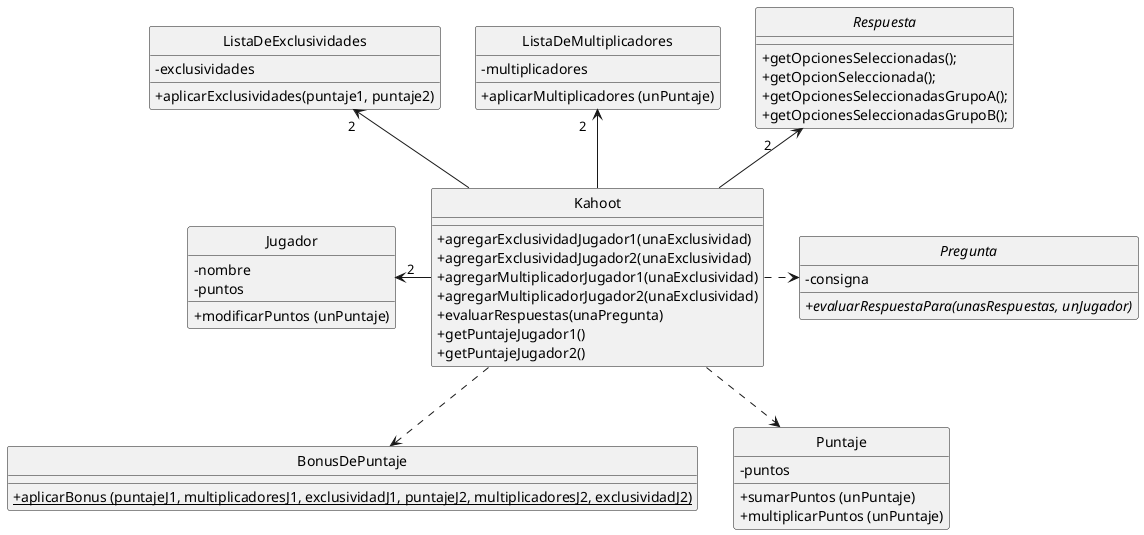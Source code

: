 @startuml

skinparam classAttributeIconSize 0
skinparam shadowing false
hide circle

class Jugador {
    -nombre
    -puntos
    +modificarPuntos (unPuntaje)
}

class Kahoot {
    +agregarExclusividadJugador1(unaExclusividad)
    +agregarExclusividadJugador2(unaExclusividad)
    +agregarMultiplicadorJugador1(unaExclusividad)
    +agregarMultiplicadorJugador2(unaExclusividad)
    +evaluarRespuestas(unaPregunta)
    +getPuntajeJugador1()
    +getPuntajeJugador2()
}

abstract class Pregunta {
    -consigna
    {abstract}+evaluarRespuestaPara(unasRespuestas, unJugador)
}

class BonusDePuntaje {
    +{static}aplicarBonus (puntajeJ1, multiplicadoresJ1, exclusividadJ1, puntajeJ2, multiplicadoresJ2, exclusividadJ2)
}

class ListaDeExclusividades {
    -exclusividades
    +aplicarExclusividades(puntaje1, puntaje2)
}

class ListaDeMultiplicadores {
    -multiplicadores
    +aplicarMultiplicadores (unPuntaje)
}

interface Respuesta {
    +getOpcionesSeleccionadas();
    +getOpcionSeleccionada();
    +getOpcionesSeleccionadasGrupoA();
    +getOpcionesSeleccionadasGrupoB();
}

class Puntaje {
    -puntos
    +sumarPuntos (unPuntaje)
    +multiplicarPuntos (unPuntaje)
}

Jugador " 2" <- Kahoot
Kahoot .> Pregunta
Respuesta "2      " <-- Kahoot

Kahoot ..> BonusDePuntaje
Kahoot ..> Puntaje

ListaDeExclusividades "2  "<-- Kahoot
ListaDeMultiplicadores "2   "<-- Kahoot

@enduml